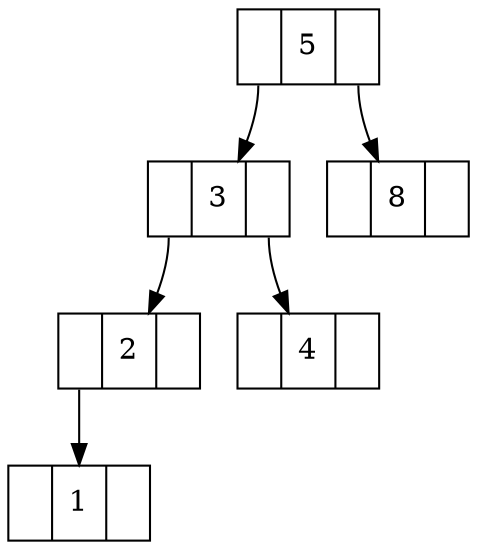 digraph Arbolito {
rankdir = TB
node [shape = record]

node5 [label = "<izq> | 5 | <der>"]
node5 : izq -> node3
node5 : der -> node8
node3 [label = "<izq> | 3 | <der>"]
node3 : izq -> node2
node3 : der -> node4
node2 [label = "<izq> | 2 | <der>"]
node2 : izq -> node1
node1 [label = "<izq> | 1 | <der>"]
node4 [label = "<izq> | 4 | <der>"]
node8 [label = "<izq> | 8 | <der>"]


}